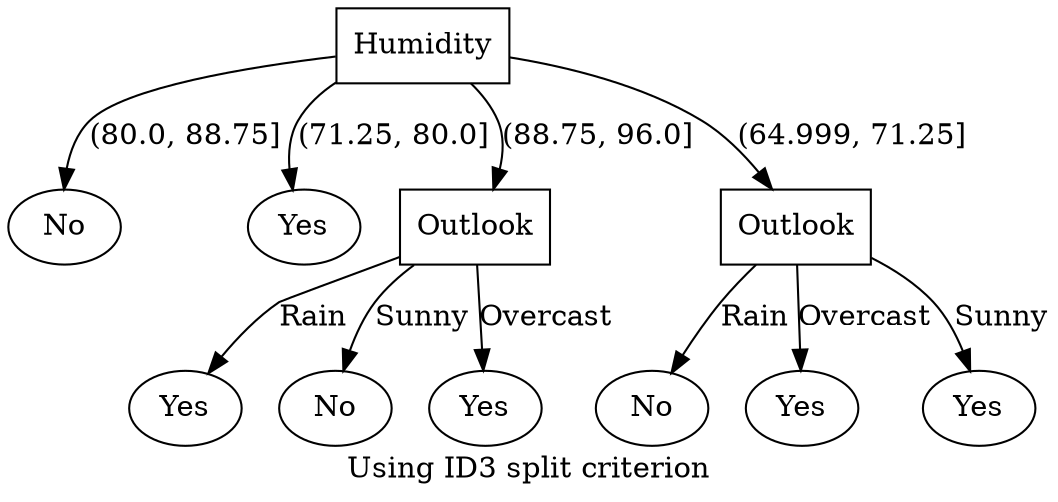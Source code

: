 // Graphic representation of the resulting decision tree
digraph {
	label="Using ID3 split criterion"
	"21768621-d95c-4ac6-8c7c-5dd5bbcc1f2a" [label=Humidity shape=box]
	"403d93e1-11d3-4832-8fa4-f239b5ac8c91" [label=No shape=ellipse]
	"21768621-d95c-4ac6-8c7c-5dd5bbcc1f2a" -> "403d93e1-11d3-4832-8fa4-f239b5ac8c91" [label="(80.0, 88.75]"]
	"d661d413-b26f-4712-9c07-c9c9748e3a2c" [label=Yes shape=ellipse]
	"21768621-d95c-4ac6-8c7c-5dd5bbcc1f2a" -> "d661d413-b26f-4712-9c07-c9c9748e3a2c" [label="(71.25, 80.0]"]
	"afad8d98-939d-4155-899f-3dfdaedca733" [label=Outlook shape=box]
	"21768621-d95c-4ac6-8c7c-5dd5bbcc1f2a" -> "afad8d98-939d-4155-899f-3dfdaedca733" [label="(88.75, 96.0]"]
	"b0aeb688-cce3-4b41-bead-5e7b45e2b578" [label=Yes shape=ellipse]
	"afad8d98-939d-4155-899f-3dfdaedca733" -> "b0aeb688-cce3-4b41-bead-5e7b45e2b578" [label=Rain]
	"392a951b-1ae4-438d-9755-6cd94347cc38" [label=No shape=ellipse]
	"afad8d98-939d-4155-899f-3dfdaedca733" -> "392a951b-1ae4-438d-9755-6cd94347cc38" [label=Sunny]
	"325261d2-6777-434a-abd7-feb3415b5b81" [label=Yes shape=ellipse]
	"afad8d98-939d-4155-899f-3dfdaedca733" -> "325261d2-6777-434a-abd7-feb3415b5b81" [label=Overcast]
	"35bbf471-0df2-469c-9363-75104ecacfc3" [label=Outlook shape=box]
	"21768621-d95c-4ac6-8c7c-5dd5bbcc1f2a" -> "35bbf471-0df2-469c-9363-75104ecacfc3" [label="(64.999, 71.25]"]
	"42804890-16f0-463a-bc49-4f805d0b5ad2" [label=No shape=ellipse]
	"35bbf471-0df2-469c-9363-75104ecacfc3" -> "42804890-16f0-463a-bc49-4f805d0b5ad2" [label=Rain]
	"47db9136-dea5-4b74-94a2-0c3e8aff4d8b" [label=Yes shape=ellipse]
	"35bbf471-0df2-469c-9363-75104ecacfc3" -> "47db9136-dea5-4b74-94a2-0c3e8aff4d8b" [label=Overcast]
	"1400fff1-c7d9-43d0-b183-d510597110f3" [label=Yes shape=ellipse]
	"35bbf471-0df2-469c-9363-75104ecacfc3" -> "1400fff1-c7d9-43d0-b183-d510597110f3" [label=Sunny]
}

